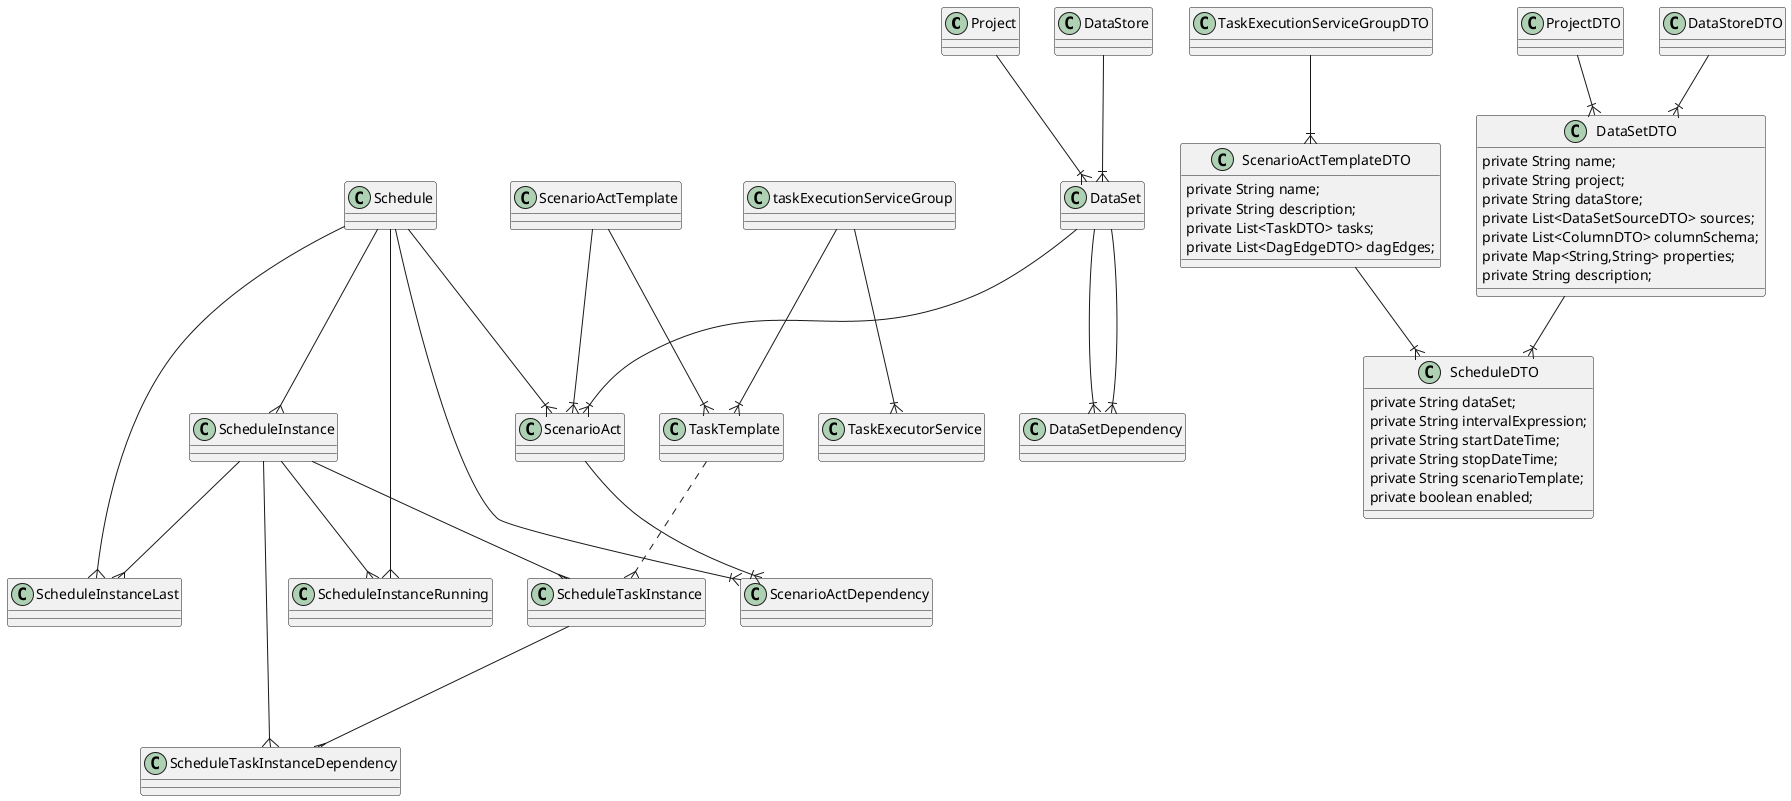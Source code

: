 @startuml
'https://plantuml.com/class-diagram

Project --|{ DataSet
DataStore --|{ DataSet

ScenarioActTemplate --|{ TaskTemplate
ScenarioActTemplate --|{ ScenarioAct
DataSet --|{ ScenarioAct
Schedule --|{ ScenarioAct
Schedule --|{ ScenarioActDependency
ScenarioAct --|{ ScenarioActDependency

DataSet --|{ DataSetDependency
DataSet --|{ DataSetDependency

taskExecutionServiceGroup  --|{ TaskTemplate
taskExecutionServiceGroup --|{ TaskExecutorService
Schedule --{ ScheduleInstance
Schedule --{ ScheduleInstanceLast
Schedule --{ ScheduleInstanceRunning
TaskTemplate ..{ ScheduleTaskInstance
ScheduleInstance --{ ScheduleTaskInstance
ScheduleInstance --{ ScheduleInstanceLast
ScheduleInstance --{ ScheduleInstanceRunning
ScheduleInstance ---{ ScheduleTaskInstanceDependency
ScheduleTaskInstance---{ ScheduleTaskInstanceDependency

class DataSetDTO{
    private String name;
    private String project;
    private String dataStore;
    private List<DataSetSourceDTO> sources;
    private List<ColumnDTO> columnSchema;
    private Map<String,String> properties;
    private String description;

}
class ScheduleDTO{
    private String dataSet;
    private String intervalExpression;
    private String startDateTime;
    private String stopDateTime;
    private String scenarioTemplate;
    private boolean enabled;
}

class ScenarioActTemplateDTO{
    private String name;
    private String description;
    private List<TaskDTO> tasks;
    private List<DagEdgeDTO> dagEdges;
}

ProjectDTO --|{ DataSetDTO
DataStoreDTO --|{ DataSetDTO
DataSetDTO --|{ ScheduleDTO
ScenarioActTemplateDTO --|{ ScheduleDTO
TaskExecutionServiceGroupDTO  --|{ ScenarioActTemplateDTO
@enduml